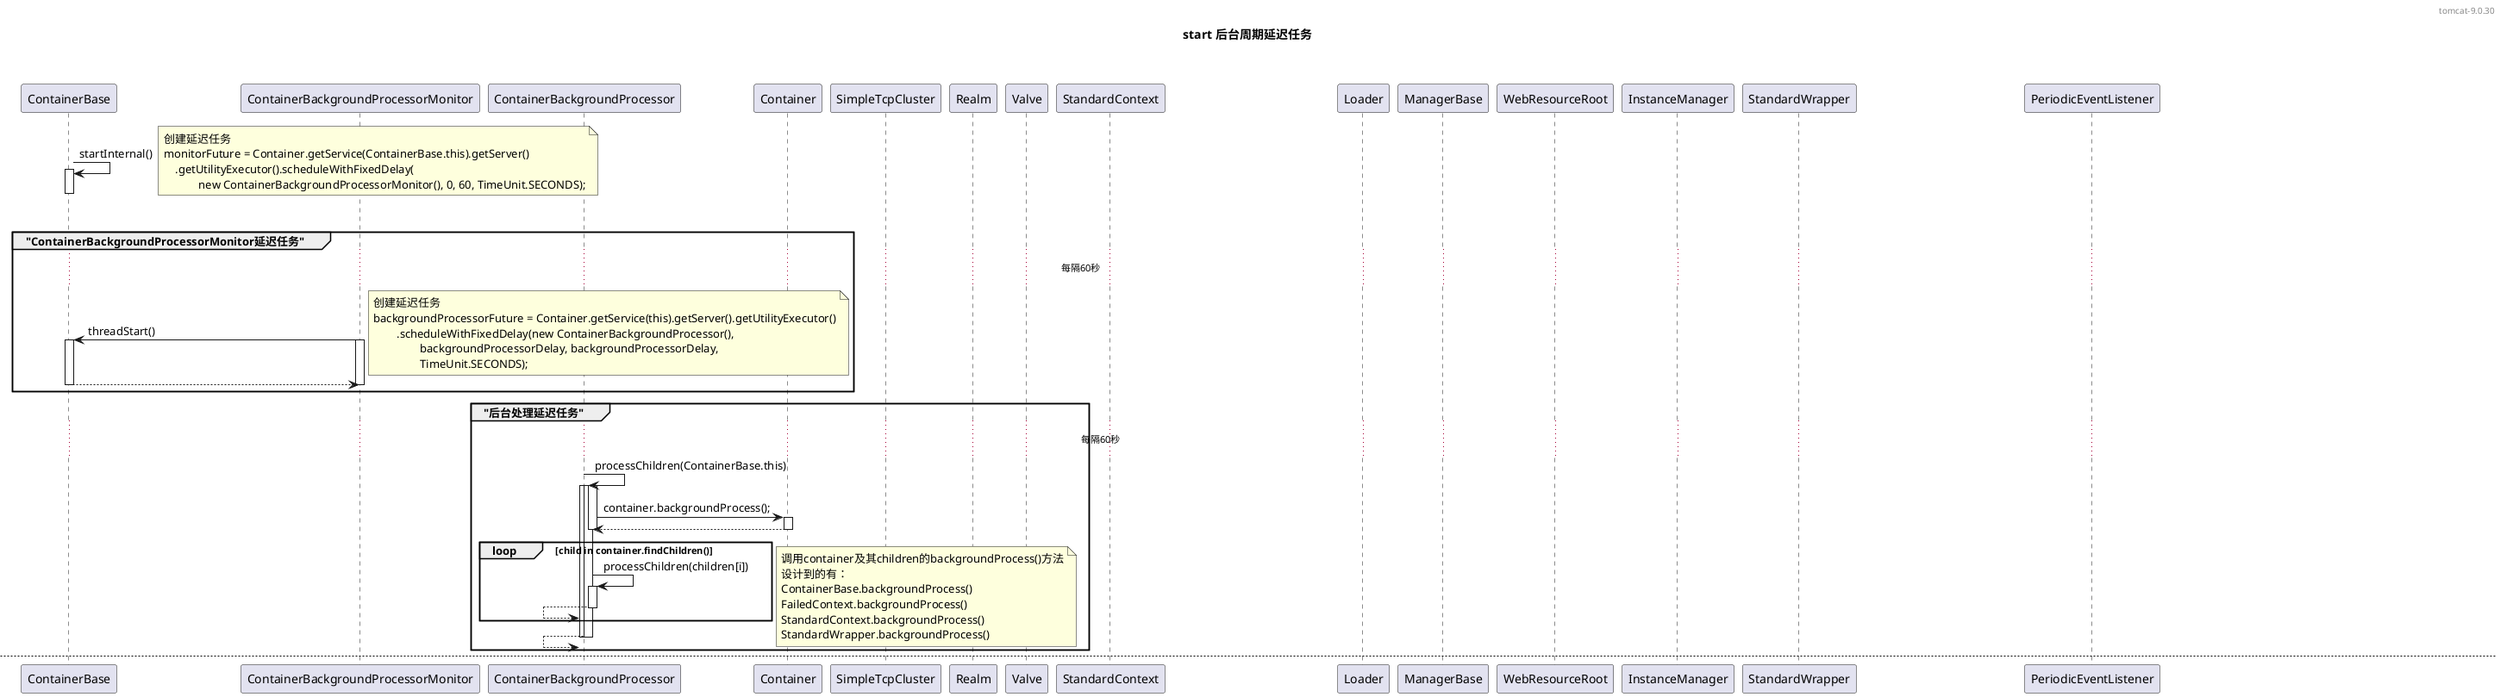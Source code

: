 @startuml

header tomcat-9.0.30

title start 后台周期延迟任务\n\n

ContainerBase -> ContainerBase++: startInternal()
note right
创建延迟任务
monitorFuture = Container.getService(ContainerBase.this).getServer()
    .getUtilityExecutor().scheduleWithFixedDelay(
            new ContainerBackgroundProcessorMonitor(), 0, 60, TimeUnit.SECONDS);
end note
deactivate ContainerBase

group "ContainerBackgroundProcessorMonitor延迟任务"
...每隔60秒...
ContainerBackgroundProcessorMonitor -> ContainerBase++: threadStart()
activate ContainerBackgroundProcessorMonitor
note right
创建延迟任务
backgroundProcessorFuture = Container.getService(this).getServer().getUtilityExecutor()
        .scheduleWithFixedDelay(new ContainerBackgroundProcessor(),
                backgroundProcessorDelay, backgroundProcessorDelay,
                TimeUnit.SECONDS);
end note
ContainerBackgroundProcessorMonitor <-- ContainerBase--
deactivate ContainerBackgroundProcessorMonitor
end group

group "后台处理延迟任务"
...\t\t每隔60秒...
ContainerBackgroundProcessor -> ContainerBackgroundProcessor++: processChildren(ContainerBase.this)
activate ContainerBackgroundProcessor

activate ContainerBackgroundProcessor
ContainerBackgroundProcessor -> Container++: container.backgroundProcess();
ContainerBackgroundProcessor <-- Container--
deactivate ContainerBackgroundProcessor

loop child in container.findChildren()
ContainerBackgroundProcessor -> ContainerBackgroundProcessor++: processChildren(children[i])
ContainerBackgroundProcessor <-- ContainerBackgroundProcessor--:
end loop

note right
调用container及其children的backgroundProcess()方法
设计到的有：
ContainerBase.backgroundProcess()
FailedContext.backgroundProcess()
StandardContext.backgroundProcess()
StandardWrapper.backgroundProcess()
end note
ContainerBackgroundProcessor <-- ContainerBackgroundProcessor--
deactivate ContainerBackgroundProcessor
end group

newpage ContainerBase.backgroundProcess()\n\n

ContainerBackgroundProcessor -> ContainerBase++: container.backgroundProcess()
ContainerBase -> SimpleTcpCluster++: cluster非空,调用cluster.backgroundProcess()
note right
clusterDeployer.backgroundProcess()

channel.heartbeat()

fireLifecycleEvent(Lifecycle.PERIODIC_EVENT, null)
end note
ContainerBase <-- SimpleTcpCluster--

ContainerBase -> Realm++: realm非空,调用realm.backgroundProcess()
note right
例子:
UserDatabaseRealm.backgroundProcess() => database.backgroundProcess()
end note
ContainerBase <-- Realm--

ContainerBase -> Valve++:  current非空,调用current.backgroundProcess()
note right
例子:
AccessLogValve.backgroundProcess()
end note
ContainerBase <-- Valve--

ContainerBase -> ContainerBase++: fireLifecycleEvent(Lifecycle.PERIODIC_EVENT, null)
ContainerBase <-- ContainerBase--

ContainerBackgroundProcessor <-- ContainerBase--

newpage FailedContext.backgroundProcess()\n\n
note right
无操作
end note

newpage StandardContext.backgroundProcess()\n\n

StandardContext -> Loader++: loader非空,调用loader.backgroundProcess();
note right
例子:
WebappLoader.backgroundProcess() =>  context.reload();
end note
StandardContext <-- Loader--

StandardContext -> ManagerBase++: manager非空,调用manager.backgroundProcess();
note right
设置过期session失效
ManagerBase.backgroundProcess() => processExpires()
end note
StandardContext <-- ManagerBase--

StandardContext -> WebResourceRoot++: resources非空,调用resources.backgroundProcess();
note right
StandardRoot.backgroundProcess() => cache.backgroundProcess(); gc();
end note
StandardContext <-- WebResourceRoot--

StandardContext -> InstanceManager++: instanceManager非空,调用instanceManager.backgroundProcess();
note right
DefaultInstanceManager.backgroundProcess() => annotationCache.maintain()
end note
StandardContext <-- InstanceManager--

StandardContext -> ContainerBase++: super.backgroundProcess()
StandardContext <-- ContainerBase--


newpage StandardWrapper.backgroundProcess()\n\n

StandardWrapper -> ContainerBase++: super.backgroundProcess()
StandardWrapper <-- ContainerBase--

StandardWrapper -> PeriodicEventListener++: ((PeriodicEventListener) getServlet()).periodicEvent()
note right
JspServlet.periodicEvent() =>  rctxt.checkUnload(); rctxt.checkCompile();
end note
StandardWrapper <-- PeriodicEventListener--

@enduml